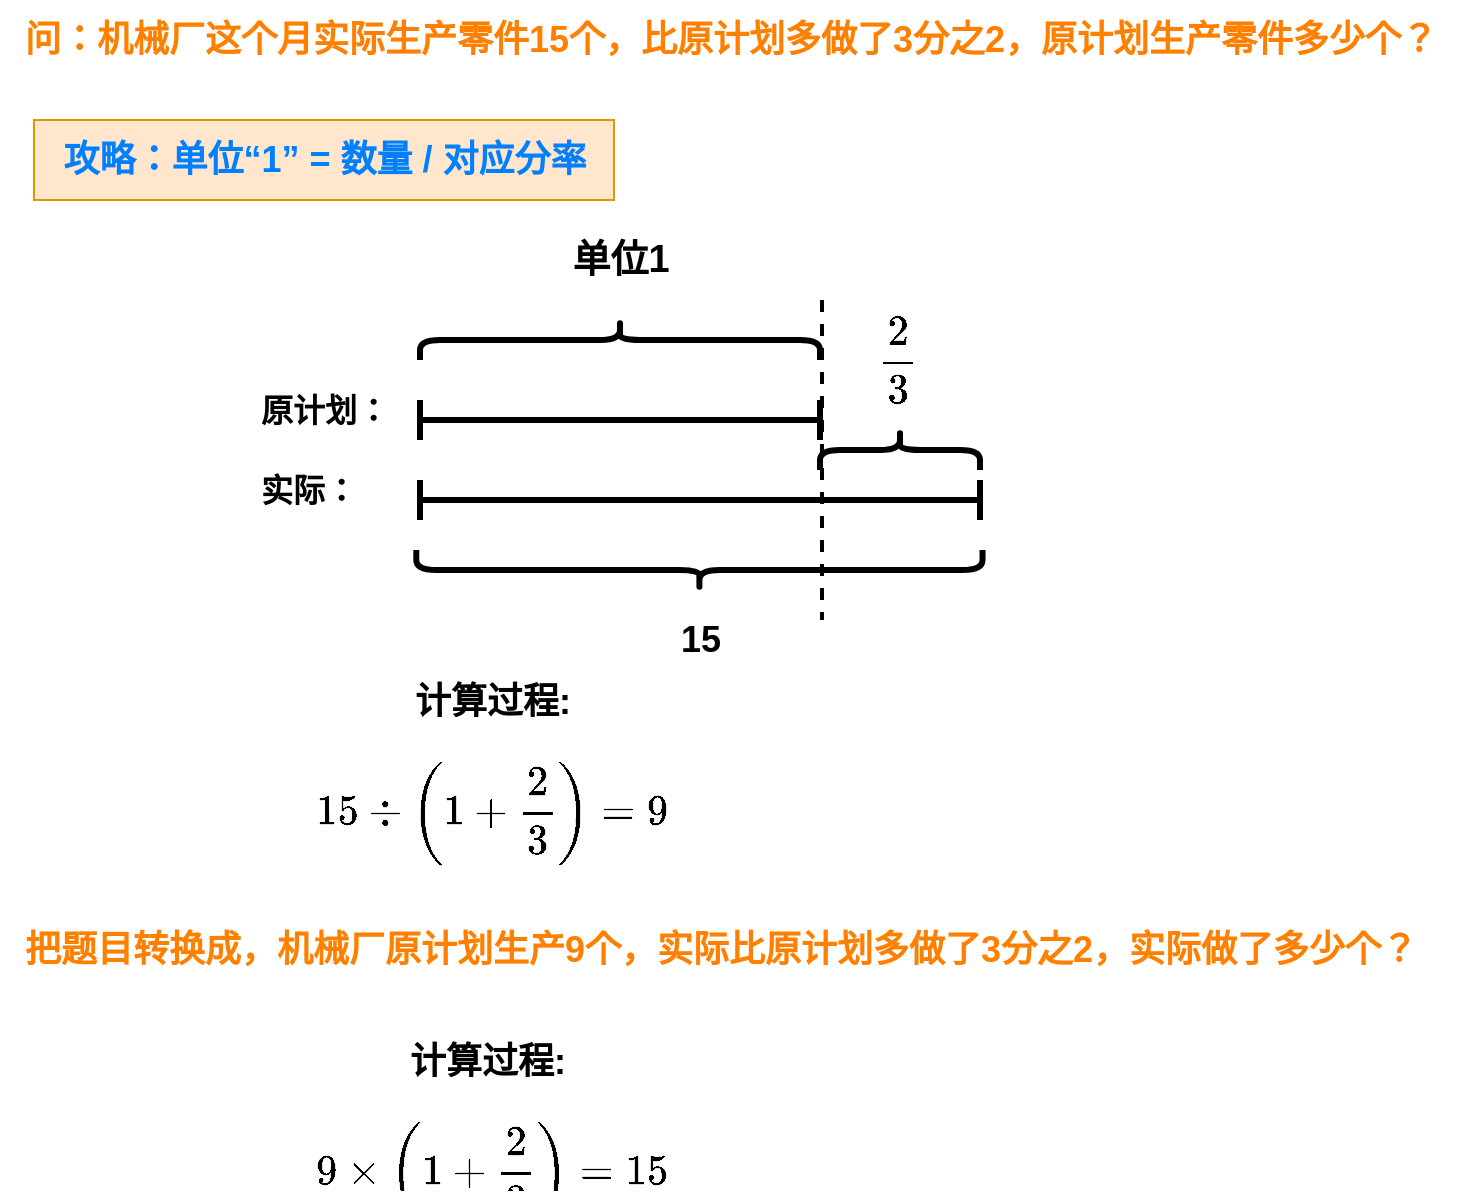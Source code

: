 <mxfile version="22.1.7" type="github">
  <diagram name="第 1 页" id="ibf2PCoqaVutC7yzK83v">
    <mxGraphModel dx="1434" dy="774" grid="1" gridSize="10" guides="1" tooltips="1" connect="1" arrows="1" fold="1" page="1" pageScale="1" pageWidth="827" pageHeight="1169" math="1" shadow="0">
      <root>
        <mxCell id="0" />
        <mxCell id="MtduzZIu6qgq0mqLRXFH-38" parent="0" />
        <mxCell id="MtduzZIu6qgq0mqLRXFH-52" value="" style="shape=crossbar;whiteSpace=wrap;html=1;rounded=1;strokeWidth=3;" parent="MtduzZIu6qgq0mqLRXFH-38" vertex="1">
          <mxGeometry x="280" y="290" width="200" height="20" as="geometry" />
        </mxCell>
        <mxCell id="MtduzZIu6qgq0mqLRXFH-53" value="" style="shape=crossbar;whiteSpace=wrap;html=1;rounded=1;strokeWidth=3;" parent="MtduzZIu6qgq0mqLRXFH-38" vertex="1">
          <mxGeometry x="280" y="330" width="280" height="20" as="geometry" />
        </mxCell>
        <mxCell id="MtduzZIu6qgq0mqLRXFH-54" value="" style="shape=curlyBracket;whiteSpace=wrap;html=1;rounded=1;flipH=1;labelPosition=right;verticalLabelPosition=middle;align=left;verticalAlign=middle;rotation=-90;size=0.5;fontStyle=0;strokeWidth=3;" parent="MtduzZIu6qgq0mqLRXFH-38" vertex="1">
          <mxGeometry x="510" y="275" width="20" height="80" as="geometry" />
        </mxCell>
        <mxCell id="MtduzZIu6qgq0mqLRXFH-56" value="" style="line;strokeWidth=2;direction=south;html=1;dashed=1;spacingLeft=0;" parent="MtduzZIu6qgq0mqLRXFH-38" vertex="1">
          <mxGeometry x="476" y="240" width="10" height="160" as="geometry" />
        </mxCell>
        <mxCell id="MtduzZIu6qgq0mqLRXFH-59" value="" style="shape=curlyBracket;whiteSpace=wrap;html=1;rounded=1;flipH=1;labelPosition=right;verticalLabelPosition=middle;align=left;verticalAlign=middle;rotation=-90;size=0.5;fontStyle=0;strokeWidth=3;" parent="MtduzZIu6qgq0mqLRXFH-38" vertex="1">
          <mxGeometry x="370" y="160" width="20" height="200" as="geometry" />
        </mxCell>
        <mxCell id="MtduzZIu6qgq0mqLRXFH-60" value="&lt;b&gt;&lt;font style=&quot;font-size: 19px;&quot;&gt;单位1&lt;/font&gt;&lt;/b&gt;" style="text;html=1;align=center;verticalAlign=middle;resizable=0;points=[];autosize=1;strokeColor=none;fillColor=none;" parent="MtduzZIu6qgq0mqLRXFH-38" vertex="1">
          <mxGeometry x="345" y="200" width="70" height="40" as="geometry" />
        </mxCell>
        <mxCell id="MtduzZIu6qgq0mqLRXFH-62" value="" style="shape=curlyBracket;whiteSpace=wrap;html=1;rounded=1;flipH=1;labelPosition=right;verticalLabelPosition=middle;align=left;verticalAlign=middle;rotation=90;size=0.5;fontStyle=0;strokeWidth=3;" parent="MtduzZIu6qgq0mqLRXFH-38" vertex="1">
          <mxGeometry x="409.7" y="233.45" width="20" height="283.12" as="geometry" />
        </mxCell>
        <mxCell id="MtduzZIu6qgq0mqLRXFH-63" value="&lt;b&gt;&lt;font style=&quot;font-size: 18px;&quot;&gt;15&lt;/font&gt;&lt;/b&gt;" style="text;html=1;align=center;verticalAlign=middle;resizable=0;points=[];autosize=1;strokeColor=none;fillColor=none;" parent="MtduzZIu6qgq0mqLRXFH-38" vertex="1">
          <mxGeometry x="399.7" y="390" width="40" height="40" as="geometry" />
        </mxCell>
        <mxCell id="MtduzZIu6qgq0mqLRXFH-64" value="&lt;b&gt;&lt;font color=&quot;#ff8000&quot; style=&quot;font-size: 18px;&quot;&gt;问：机械厂这个月实际生产零件15个，比原计划多做了3分之2，原计划生产零件多少个？&lt;/font&gt;&lt;/b&gt;" style="text;html=1;align=center;verticalAlign=middle;resizable=0;points=[];autosize=1;strokeColor=none;fillColor=none;" parent="MtduzZIu6qgq0mqLRXFH-38" vertex="1">
          <mxGeometry x="70" y="90" width="730" height="40" as="geometry" />
        </mxCell>
        <mxCell id="MtduzZIu6qgq0mqLRXFH-65" value="&lt;b&gt;&lt;font style=&quot;font-size: 16px;&quot;&gt;原计划：&lt;/font&gt;&lt;/b&gt;" style="text;html=1;align=center;verticalAlign=middle;resizable=0;points=[];autosize=1;strokeColor=none;fillColor=none;" parent="MtduzZIu6qgq0mqLRXFH-38" vertex="1">
          <mxGeometry x="187" y="280" width="90" height="30" as="geometry" />
        </mxCell>
        <mxCell id="MtduzZIu6qgq0mqLRXFH-66" value="&lt;b&gt;&lt;font style=&quot;font-size: 16px;&quot;&gt;实际：&lt;/font&gt;&lt;/b&gt;" style="text;html=1;align=center;verticalAlign=middle;resizable=0;points=[];autosize=1;strokeColor=none;fillColor=none;" parent="MtduzZIu6qgq0mqLRXFH-38" vertex="1">
          <mxGeometry x="189" y="320" width="70" height="30" as="geometry" />
        </mxCell>
        <mxCell id="MtduzZIu6qgq0mqLRXFH-67" value="&lt;b&gt;&lt;font color=&quot;#007fff&quot; style=&quot;font-size: 18px;&quot;&gt;攻略：单位“1” = 数量 / 对应分率&lt;/font&gt;&lt;/b&gt;" style="text;html=1;align=center;verticalAlign=middle;resizable=0;points=[];autosize=1;strokeColor=#d79b00;fillColor=#ffe6cc;" parent="MtduzZIu6qgq0mqLRXFH-38" vertex="1">
          <mxGeometry x="87" y="150" width="290" height="40" as="geometry" />
        </mxCell>
        <mxCell id="2jRnW_7S6aJnEa8HrIu5-6" value="&lt;b&gt;&lt;font style=&quot;font-size: 18px;&quot;&gt;$$ \frac{2}{3}$$&lt;/font&gt;&lt;/b&gt;" style="text;html=1;align=center;verticalAlign=middle;resizable=0;points=[];autosize=1;strokeColor=none;fillColor=none;" vertex="1" parent="MtduzZIu6qgq0mqLRXFH-38">
          <mxGeometry x="444" y="250" width="150" height="40" as="geometry" />
        </mxCell>
        <mxCell id="2jRnW_7S6aJnEa8HrIu5-8" value="&lt;font style=&quot;font-size: 18px;&quot;&gt;&lt;b style=&quot;&quot;&gt;&lt;font style=&quot;font-size: 18px;&quot;&gt;计算过程:&lt;/font&gt;&lt;/b&gt;&lt;span style=&quot;&quot;&gt; $$ 15 \div \left ( 1 + \frac{2}{3} \right ) = 9 $$&lt;/span&gt;&lt;/font&gt;" style="text;html=1;align=center;verticalAlign=middle;resizable=0;points=[];autosize=1;strokeColor=none;fillColor=none;" vertex="1" parent="MtduzZIu6qgq0mqLRXFH-38">
          <mxGeometry x="86" y="465" width="460" height="40" as="geometry" />
        </mxCell>
        <mxCell id="2jRnW_7S6aJnEa8HrIu5-11" value="&lt;font color=&quot;#ff8000&quot; size=&quot;1&quot; style=&quot;&quot;&gt;&lt;b style=&quot;font-size: 18px;&quot;&gt;把题目转换成，机械厂原计划生产9个，实际比原计划多做了3分之2，实际做了多少个？&lt;/b&gt;&lt;/font&gt;" style="text;html=1;align=center;verticalAlign=middle;resizable=0;points=[];autosize=1;strokeColor=none;fillColor=none;" vertex="1" parent="MtduzZIu6qgq0mqLRXFH-38">
          <mxGeometry x="70" y="545" width="720" height="40" as="geometry" />
        </mxCell>
        <mxCell id="2jRnW_7S6aJnEa8HrIu5-12" value="&lt;font style=&quot;font-size: 18px;&quot;&gt;&lt;b style=&quot;border-color: var(--border-color);&quot;&gt;&lt;font style=&quot;border-color: var(--border-color); font-size: 18px;&quot;&gt;计算过程:&lt;/font&gt;&lt;/b&gt;&amp;nbsp;$$ 9&amp;nbsp; \times \left ( 1 + \frac{2}{3} \right ) = 15 $$&lt;/font&gt;" style="text;html=1;align=center;verticalAlign=middle;resizable=0;points=[];autosize=1;strokeColor=none;fillColor=none;" vertex="1" parent="MtduzZIu6qgq0mqLRXFH-38">
          <mxGeometry x="76" y="645" width="480" height="40" as="geometry" />
        </mxCell>
      </root>
    </mxGraphModel>
  </diagram>
</mxfile>

